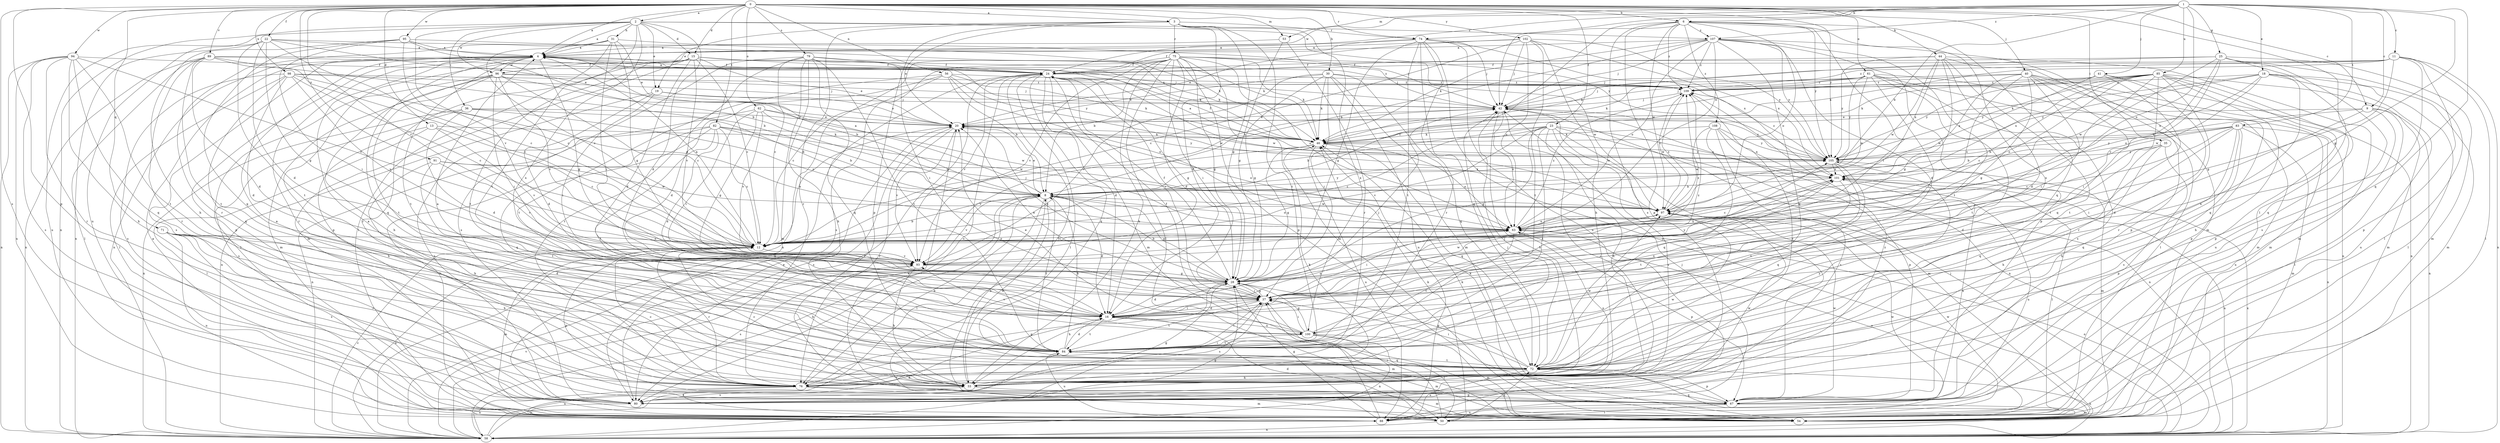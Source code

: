 strict digraph  {
0;
1;
2;
3;
4;
6;
8;
9;
11;
12;
13;
15;
16;
18;
19;
20;
22;
23;
24;
25;
28;
30;
31;
33;
35;
36;
37;
40;
41;
42;
44;
46;
50;
53;
54;
56;
58;
61;
62;
63;
67;
71;
72;
74;
75;
76;
79;
80;
82;
83;
84;
85;
88;
89;
91;
93;
94;
95;
96;
97;
98;
100;
101;
102;
105;
107;
108;
109;
0 -> 2  [label=a];
0 -> 3  [label=a];
0 -> 4  [label=a];
0 -> 6  [label=b];
0 -> 9  [label=c];
0 -> 13  [label=d];
0 -> 15  [label=d];
0 -> 22  [label=f];
0 -> 23  [label=f];
0 -> 30  [label=h];
0 -> 35  [label=i];
0 -> 40  [label=j];
0 -> 44  [label=k];
0 -> 50  [label=l];
0 -> 53  [label=m];
0 -> 56  [label=n];
0 -> 61  [label=o];
0 -> 62  [label=o];
0 -> 67  [label=p];
0 -> 71  [label=q];
0 -> 74  [label=r];
0 -> 79  [label=s];
0 -> 80  [label=s];
0 -> 82  [label=t];
0 -> 89  [label=v];
0 -> 91  [label=v];
0 -> 93  [label=v];
0 -> 94  [label=w];
0 -> 95  [label=w];
0 -> 98  [label=x];
0 -> 102  [label=y];
0 -> 105  [label=y];
1 -> 6  [label=b];
1 -> 8  [label=b];
1 -> 9  [label=c];
1 -> 11  [label=c];
1 -> 18  [label=e];
1 -> 24  [label=f];
1 -> 25  [label=g];
1 -> 28  [label=g];
1 -> 41  [label=j];
1 -> 53  [label=m];
1 -> 63  [label=o];
1 -> 72  [label=q];
1 -> 74  [label=r];
1 -> 83  [label=t];
1 -> 85  [label=u];
1 -> 96  [label=w];
1 -> 107  [label=z];
2 -> 4  [label=a];
2 -> 15  [label=d];
2 -> 16  [label=d];
2 -> 19  [label=e];
2 -> 31  [label=h];
2 -> 36  [label=i];
2 -> 58  [label=n];
2 -> 84  [label=t];
2 -> 88  [label=u];
2 -> 93  [label=v];
2 -> 96  [label=w];
2 -> 100  [label=x];
2 -> 105  [label=y];
2 -> 107  [label=z];
3 -> 16  [label=d];
3 -> 19  [label=e];
3 -> 20  [label=e];
3 -> 28  [label=g];
3 -> 67  [label=p];
3 -> 74  [label=r];
3 -> 75  [label=r];
3 -> 76  [label=r];
3 -> 84  [label=t];
3 -> 100  [label=x];
4 -> 24  [label=f];
4 -> 28  [label=g];
4 -> 46  [label=k];
4 -> 58  [label=n];
4 -> 67  [label=p];
4 -> 72  [label=q];
4 -> 76  [label=r];
4 -> 80  [label=s];
4 -> 84  [label=t];
4 -> 96  [label=w];
4 -> 105  [label=y];
6 -> 12  [label=c];
6 -> 37  [label=i];
6 -> 42  [label=j];
6 -> 63  [label=o];
6 -> 67  [label=p];
6 -> 72  [label=q];
6 -> 80  [label=s];
6 -> 97  [label=w];
6 -> 100  [label=x];
6 -> 105  [label=y];
6 -> 107  [label=z];
6 -> 108  [label=z];
6 -> 109  [label=z];
8 -> 4  [label=a];
8 -> 16  [label=d];
8 -> 20  [label=e];
8 -> 28  [label=g];
8 -> 33  [label=h];
8 -> 50  [label=l];
8 -> 63  [label=o];
8 -> 76  [label=r];
8 -> 84  [label=t];
8 -> 93  [label=v];
8 -> 97  [label=w];
8 -> 105  [label=y];
9 -> 8  [label=b];
9 -> 16  [label=d];
9 -> 20  [label=e];
9 -> 50  [label=l];
9 -> 58  [label=n];
9 -> 88  [label=u];
11 -> 24  [label=f];
11 -> 28  [label=g];
11 -> 42  [label=j];
11 -> 46  [label=k];
11 -> 50  [label=l];
11 -> 58  [label=n];
11 -> 67  [label=p];
11 -> 72  [label=q];
11 -> 109  [label=z];
12 -> 4  [label=a];
12 -> 8  [label=b];
12 -> 20  [label=e];
12 -> 42  [label=j];
12 -> 54  [label=m];
12 -> 58  [label=n];
12 -> 63  [label=o];
12 -> 67  [label=p];
12 -> 76  [label=r];
12 -> 93  [label=v];
13 -> 12  [label=c];
13 -> 33  [label=h];
13 -> 46  [label=k];
13 -> 50  [label=l];
13 -> 93  [label=v];
15 -> 12  [label=c];
15 -> 16  [label=d];
15 -> 20  [label=e];
15 -> 24  [label=f];
15 -> 54  [label=m];
15 -> 67  [label=p];
15 -> 76  [label=r];
15 -> 84  [label=t];
15 -> 93  [label=v];
15 -> 109  [label=z];
16 -> 37  [label=i];
16 -> 42  [label=j];
16 -> 54  [label=m];
16 -> 63  [label=o];
16 -> 84  [label=t];
16 -> 100  [label=x];
18 -> 46  [label=k];
18 -> 50  [label=l];
18 -> 54  [label=m];
18 -> 88  [label=u];
18 -> 97  [label=w];
18 -> 100  [label=x];
18 -> 101  [label=x];
18 -> 105  [label=y];
18 -> 109  [label=z];
19 -> 16  [label=d];
19 -> 20  [label=e];
19 -> 37  [label=i];
19 -> 42  [label=j];
19 -> 58  [label=n];
20 -> 46  [label=k];
20 -> 63  [label=o];
20 -> 76  [label=r];
20 -> 80  [label=s];
20 -> 93  [label=v];
20 -> 105  [label=y];
22 -> 4  [label=a];
22 -> 12  [label=c];
22 -> 16  [label=d];
22 -> 20  [label=e];
22 -> 28  [label=g];
22 -> 42  [label=j];
22 -> 58  [label=n];
22 -> 84  [label=t];
22 -> 88  [label=u];
23 -> 8  [label=b];
23 -> 12  [label=c];
23 -> 28  [label=g];
23 -> 33  [label=h];
23 -> 46  [label=k];
23 -> 54  [label=m];
23 -> 58  [label=n];
23 -> 80  [label=s];
23 -> 84  [label=t];
23 -> 93  [label=v];
23 -> 101  [label=x];
24 -> 4  [label=a];
24 -> 16  [label=d];
24 -> 28  [label=g];
24 -> 37  [label=i];
24 -> 50  [label=l];
24 -> 54  [label=m];
24 -> 58  [label=n];
24 -> 72  [label=q];
24 -> 80  [label=s];
24 -> 93  [label=v];
24 -> 97  [label=w];
24 -> 109  [label=z];
25 -> 12  [label=c];
25 -> 24  [label=f];
25 -> 46  [label=k];
25 -> 50  [label=l];
25 -> 54  [label=m];
25 -> 63  [label=o];
25 -> 72  [label=q];
25 -> 80  [label=s];
25 -> 97  [label=w];
28 -> 8  [label=b];
28 -> 16  [label=d];
28 -> 20  [label=e];
28 -> 24  [label=f];
28 -> 33  [label=h];
28 -> 37  [label=i];
28 -> 97  [label=w];
30 -> 20  [label=e];
30 -> 28  [label=g];
30 -> 37  [label=i];
30 -> 46  [label=k];
30 -> 54  [label=m];
30 -> 72  [label=q];
30 -> 88  [label=u];
30 -> 93  [label=v];
30 -> 109  [label=z];
31 -> 4  [label=a];
31 -> 12  [label=c];
31 -> 20  [label=e];
31 -> 28  [label=g];
31 -> 37  [label=i];
31 -> 46  [label=k];
31 -> 50  [label=l];
31 -> 76  [label=r];
33 -> 4  [label=a];
33 -> 8  [label=b];
33 -> 12  [label=c];
33 -> 37  [label=i];
33 -> 46  [label=k];
33 -> 54  [label=m];
33 -> 63  [label=o];
33 -> 80  [label=s];
35 -> 16  [label=d];
35 -> 33  [label=h];
35 -> 67  [label=p];
35 -> 72  [label=q];
35 -> 105  [label=y];
36 -> 8  [label=b];
36 -> 16  [label=d];
36 -> 20  [label=e];
36 -> 58  [label=n];
36 -> 63  [label=o];
36 -> 80  [label=s];
37 -> 16  [label=d];
37 -> 20  [label=e];
37 -> 28  [label=g];
37 -> 80  [label=s];
37 -> 84  [label=t];
37 -> 105  [label=y];
37 -> 109  [label=z];
40 -> 28  [label=g];
40 -> 37  [label=i];
40 -> 42  [label=j];
40 -> 54  [label=m];
40 -> 58  [label=n];
40 -> 63  [label=o];
40 -> 67  [label=p];
40 -> 84  [label=t];
40 -> 101  [label=x];
40 -> 109  [label=z];
41 -> 58  [label=n];
41 -> 76  [label=r];
41 -> 84  [label=t];
41 -> 97  [label=w];
41 -> 105  [label=y];
41 -> 109  [label=z];
42 -> 20  [label=e];
42 -> 33  [label=h];
42 -> 58  [label=n];
42 -> 63  [label=o];
42 -> 80  [label=s];
42 -> 97  [label=w];
42 -> 105  [label=y];
44 -> 16  [label=d];
44 -> 24  [label=f];
44 -> 28  [label=g];
44 -> 54  [label=m];
44 -> 67  [label=p];
44 -> 72  [label=q];
44 -> 97  [label=w];
44 -> 101  [label=x];
44 -> 105  [label=y];
46 -> 24  [label=f];
46 -> 28  [label=g];
46 -> 63  [label=o];
46 -> 72  [label=q];
46 -> 88  [label=u];
46 -> 93  [label=v];
46 -> 105  [label=y];
50 -> 16  [label=d];
50 -> 37  [label=i];
50 -> 46  [label=k];
50 -> 58  [label=n];
50 -> 63  [label=o];
50 -> 72  [label=q];
50 -> 97  [label=w];
53 -> 4  [label=a];
53 -> 28  [label=g];
53 -> 76  [label=r];
54 -> 20  [label=e];
54 -> 46  [label=k];
54 -> 72  [label=q];
56 -> 8  [label=b];
56 -> 12  [label=c];
56 -> 16  [label=d];
56 -> 46  [label=k];
56 -> 63  [label=o];
56 -> 84  [label=t];
56 -> 97  [label=w];
56 -> 109  [label=z];
58 -> 8  [label=b];
58 -> 12  [label=c];
58 -> 16  [label=d];
58 -> 24  [label=f];
58 -> 28  [label=g];
58 -> 42  [label=j];
58 -> 63  [label=o];
58 -> 84  [label=t];
58 -> 93  [label=v];
58 -> 101  [label=x];
61 -> 37  [label=i];
61 -> 42  [label=j];
61 -> 46  [label=k];
61 -> 50  [label=l];
61 -> 54  [label=m];
61 -> 80  [label=s];
61 -> 84  [label=t];
61 -> 97  [label=w];
61 -> 105  [label=y];
61 -> 109  [label=z];
62 -> 20  [label=e];
62 -> 28  [label=g];
62 -> 37  [label=i];
62 -> 63  [label=o];
62 -> 80  [label=s];
62 -> 93  [label=v];
62 -> 97  [label=w];
63 -> 12  [label=c];
63 -> 37  [label=i];
63 -> 67  [label=p];
63 -> 84  [label=t];
63 -> 109  [label=z];
67 -> 24  [label=f];
67 -> 46  [label=k];
67 -> 50  [label=l];
67 -> 54  [label=m];
67 -> 88  [label=u];
67 -> 97  [label=w];
67 -> 101  [label=x];
71 -> 12  [label=c];
71 -> 16  [label=d];
71 -> 33  [label=h];
71 -> 76  [label=r];
71 -> 80  [label=s];
71 -> 88  [label=u];
72 -> 28  [label=g];
72 -> 33  [label=h];
72 -> 37  [label=i];
72 -> 42  [label=j];
72 -> 58  [label=n];
72 -> 67  [label=p];
72 -> 76  [label=r];
72 -> 84  [label=t];
72 -> 88  [label=u];
72 -> 97  [label=w];
74 -> 4  [label=a];
74 -> 24  [label=f];
74 -> 28  [label=g];
74 -> 42  [label=j];
74 -> 58  [label=n];
74 -> 72  [label=q];
74 -> 76  [label=r];
74 -> 84  [label=t];
74 -> 88  [label=u];
74 -> 101  [label=x];
75 -> 8  [label=b];
75 -> 16  [label=d];
75 -> 24  [label=f];
75 -> 28  [label=g];
75 -> 33  [label=h];
75 -> 37  [label=i];
75 -> 42  [label=j];
75 -> 46  [label=k];
75 -> 50  [label=l];
75 -> 54  [label=m];
75 -> 58  [label=n];
75 -> 63  [label=o];
75 -> 67  [label=p];
75 -> 80  [label=s];
75 -> 93  [label=v];
75 -> 97  [label=w];
76 -> 4  [label=a];
76 -> 8  [label=b];
76 -> 12  [label=c];
76 -> 28  [label=g];
76 -> 42  [label=j];
76 -> 54  [label=m];
76 -> 58  [label=n];
76 -> 67  [label=p];
76 -> 88  [label=u];
76 -> 97  [label=w];
76 -> 105  [label=y];
79 -> 12  [label=c];
79 -> 24  [label=f];
79 -> 33  [label=h];
79 -> 37  [label=i];
79 -> 46  [label=k];
79 -> 54  [label=m];
79 -> 72  [label=q];
79 -> 76  [label=r];
79 -> 80  [label=s];
79 -> 84  [label=t];
80 -> 20  [label=e];
80 -> 28  [label=g];
80 -> 88  [label=u];
80 -> 97  [label=w];
80 -> 109  [label=z];
82 -> 8  [label=b];
82 -> 12  [label=c];
82 -> 16  [label=d];
82 -> 46  [label=k];
82 -> 50  [label=l];
82 -> 58  [label=n];
82 -> 72  [label=q];
82 -> 84  [label=t];
82 -> 97  [label=w];
83 -> 8  [label=b];
83 -> 12  [label=c];
83 -> 33  [label=h];
83 -> 37  [label=i];
83 -> 46  [label=k];
83 -> 54  [label=m];
83 -> 58  [label=n];
83 -> 72  [label=q];
83 -> 80  [label=s];
83 -> 105  [label=y];
84 -> 4  [label=a];
84 -> 8  [label=b];
84 -> 16  [label=d];
84 -> 37  [label=i];
84 -> 54  [label=m];
84 -> 72  [label=q];
84 -> 88  [label=u];
85 -> 12  [label=c];
85 -> 20  [label=e];
85 -> 33  [label=h];
85 -> 37  [label=i];
85 -> 46  [label=k];
85 -> 54  [label=m];
85 -> 63  [label=o];
85 -> 67  [label=p];
85 -> 76  [label=r];
85 -> 88  [label=u];
85 -> 93  [label=v];
85 -> 101  [label=x];
85 -> 105  [label=y];
85 -> 109  [label=z];
88 -> 4  [label=a];
88 -> 28  [label=g];
88 -> 37  [label=i];
88 -> 42  [label=j];
88 -> 97  [label=w];
89 -> 8  [label=b];
89 -> 12  [label=c];
89 -> 16  [label=d];
89 -> 24  [label=f];
89 -> 42  [label=j];
89 -> 50  [label=l];
89 -> 58  [label=n];
89 -> 76  [label=r];
89 -> 84  [label=t];
91 -> 33  [label=h];
91 -> 84  [label=t];
91 -> 93  [label=v];
91 -> 97  [label=w];
91 -> 101  [label=x];
93 -> 28  [label=g];
93 -> 33  [label=h];
93 -> 80  [label=s];
93 -> 101  [label=x];
93 -> 109  [label=z];
94 -> 12  [label=c];
94 -> 24  [label=f];
94 -> 33  [label=h];
94 -> 58  [label=n];
94 -> 72  [label=q];
94 -> 76  [label=r];
94 -> 80  [label=s];
94 -> 84  [label=t];
94 -> 88  [label=u];
95 -> 4  [label=a];
95 -> 8  [label=b];
95 -> 12  [label=c];
95 -> 33  [label=h];
95 -> 37  [label=i];
95 -> 46  [label=k];
95 -> 72  [label=q];
96 -> 8  [label=b];
96 -> 12  [label=c];
96 -> 33  [label=h];
96 -> 37  [label=i];
96 -> 42  [label=j];
96 -> 50  [label=l];
96 -> 54  [label=m];
96 -> 84  [label=t];
96 -> 93  [label=v];
96 -> 109  [label=z];
97 -> 63  [label=o];
97 -> 109  [label=z];
98 -> 12  [label=c];
98 -> 16  [label=d];
98 -> 42  [label=j];
98 -> 50  [label=l];
98 -> 63  [label=o];
98 -> 72  [label=q];
98 -> 80  [label=s];
98 -> 93  [label=v];
98 -> 109  [label=z];
100 -> 20  [label=e];
100 -> 24  [label=f];
100 -> 28  [label=g];
100 -> 37  [label=i];
100 -> 50  [label=l];
100 -> 54  [label=m];
100 -> 58  [label=n];
100 -> 84  [label=t];
100 -> 93  [label=v];
100 -> 101  [label=x];
101 -> 8  [label=b];
101 -> 12  [label=c];
101 -> 37  [label=i];
101 -> 50  [label=l];
101 -> 58  [label=n];
101 -> 84  [label=t];
101 -> 88  [label=u];
102 -> 4  [label=a];
102 -> 12  [label=c];
102 -> 20  [label=e];
102 -> 33  [label=h];
102 -> 42  [label=j];
102 -> 63  [label=o];
102 -> 84  [label=t];
102 -> 101  [label=x];
102 -> 105  [label=y];
105 -> 4  [label=a];
105 -> 54  [label=m];
105 -> 72  [label=q];
105 -> 84  [label=t];
105 -> 101  [label=x];
105 -> 109  [label=z];
107 -> 4  [label=a];
107 -> 8  [label=b];
107 -> 12  [label=c];
107 -> 16  [label=d];
107 -> 42  [label=j];
107 -> 46  [label=k];
107 -> 54  [label=m];
107 -> 63  [label=o];
107 -> 67  [label=p];
107 -> 72  [label=q];
107 -> 84  [label=t];
107 -> 105  [label=y];
107 -> 109  [label=z];
108 -> 46  [label=k];
108 -> 67  [label=p];
108 -> 72  [label=q];
108 -> 80  [label=s];
108 -> 97  [label=w];
108 -> 101  [label=x];
108 -> 105  [label=y];
109 -> 42  [label=j];
109 -> 76  [label=r];
109 -> 97  [label=w];
}
